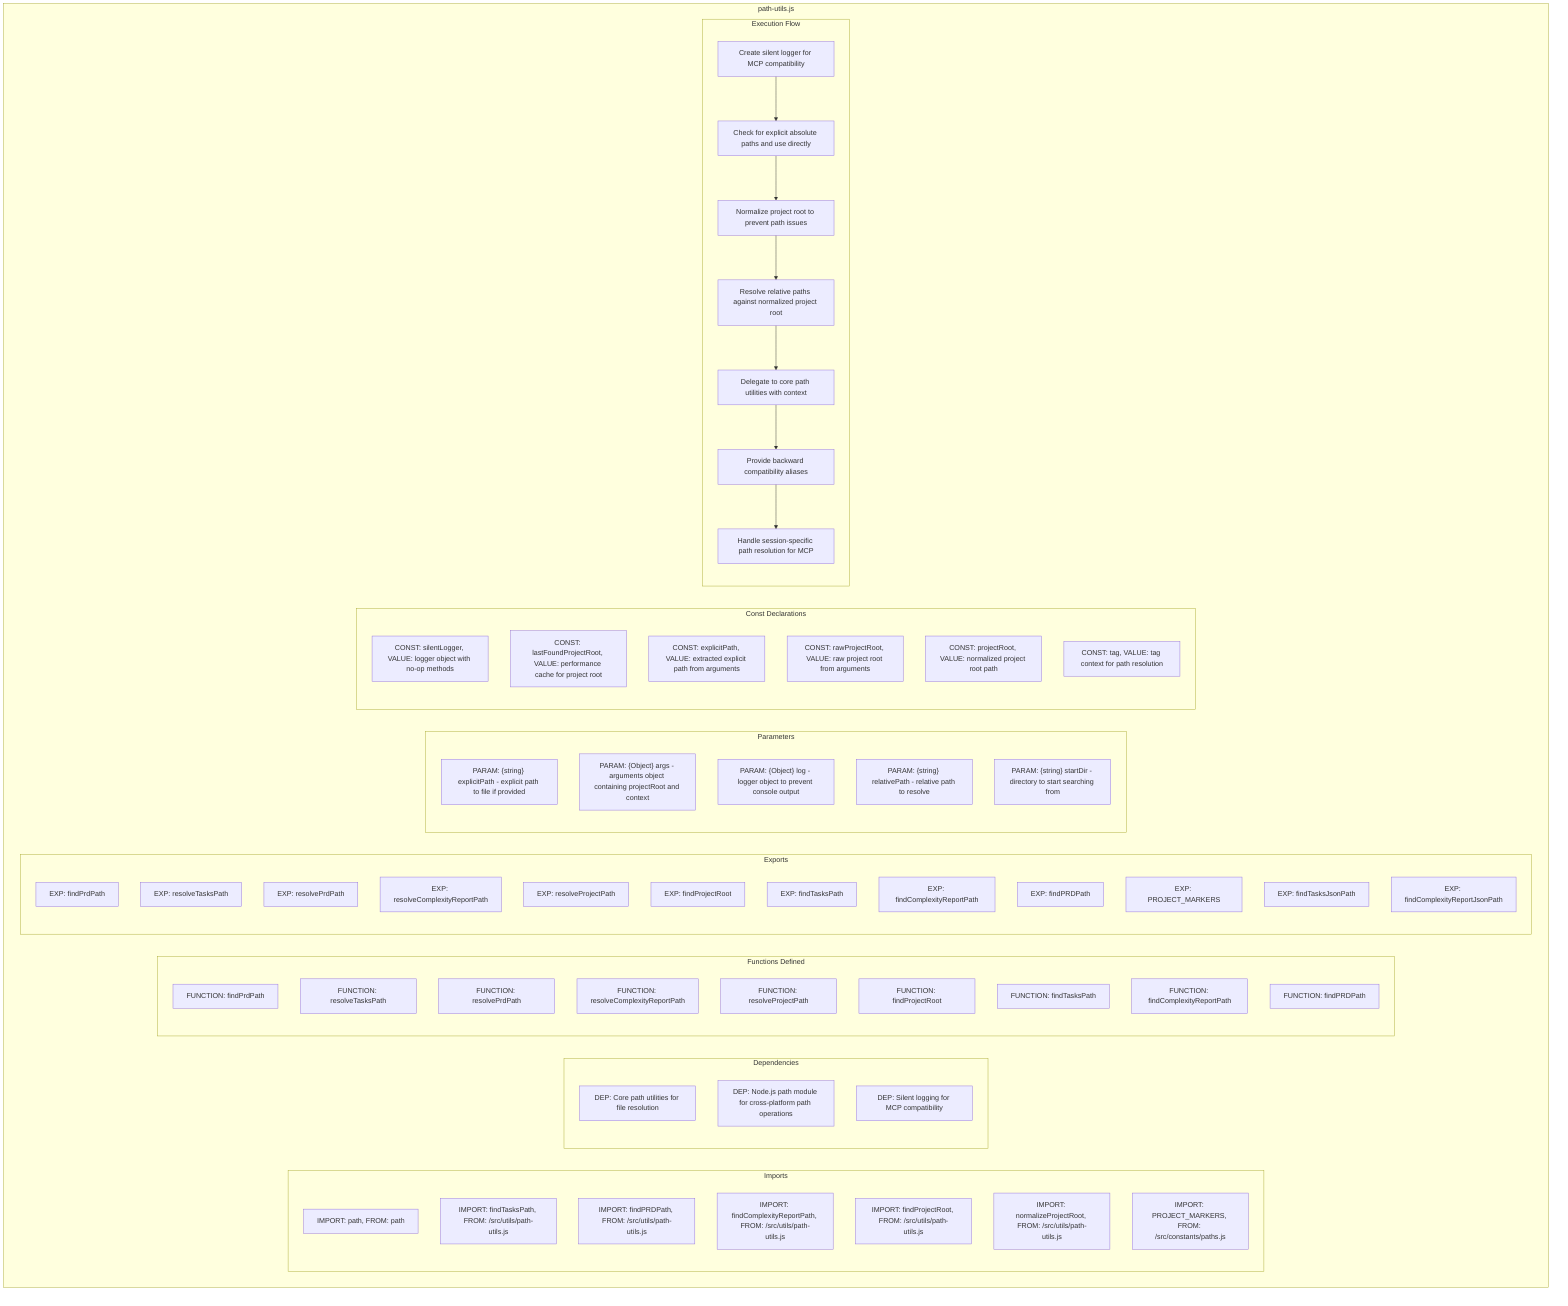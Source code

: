 flowchart TB
    subgraph Imports["Imports"]
        I1["IMPORT: path, FROM: path"]
        I2["IMPORT: findTasksPath, FROM: /src/utils/path-utils.js"]
        I3["IMPORT: findPRDPath, FROM: /src/utils/path-utils.js"]
        I4["IMPORT: findComplexityReportPath, FROM: /src/utils/path-utils.js"]
        I5["IMPORT: findProjectRoot, FROM: /src/utils/path-utils.js"]
        I6["IMPORT: normalizeProjectRoot, FROM: /src/utils/path-utils.js"]
        I7["IMPORT: PROJECT_MARKERS, FROM: /src/constants/paths.js"]
    end
    
    subgraph Dependencies["Dependencies"]
        D1["DEP: Core path utilities for file resolution"]
        D2["DEP: Node.js path module for cross-platform path operations"]
        D3["DEP: Silent logging for MCP compatibility"]
    end
    
    subgraph FunctionsDefined["Functions Defined"]
        FU1["FUNCTION: findPrdPath"]
        FU2["FUNCTION: resolveTasksPath"]
        FU3["FUNCTION: resolvePrdPath"]
        FU4["FUNCTION: resolveComplexityReportPath"]
        FU5["FUNCTION: resolveProjectPath"]
        FU6["FUNCTION: findProjectRoot"]
        FU7["FUNCTION: findTasksPath"]
        FU8["FUNCTION: findComplexityReportPath"]
        FU9["FUNCTION: findPRDPath"]
    end
    
    subgraph Exports["Exports"]
        E1["EXP: findPrdPath"]
        E2["EXP: resolveTasksPath"]
        E3["EXP: resolvePrdPath"]
        E4["EXP: resolveComplexityReportPath"]
        E5["EXP: resolveProjectPath"]
        E6["EXP: findProjectRoot"]
        E7["EXP: findTasksPath"]
        E8["EXP: findComplexityReportPath"]
        E9["EXP: findPRDPath"]
        E10["EXP: PROJECT_MARKERS"]
        E11["EXP: findTasksJsonPath"]
        E12["EXP: findComplexityReportJsonPath"]
    end
    
    subgraph Parameters["Parameters"]
        P1["PARAM: {string} explicitPath - explicit path to file if provided"]
        P2["PARAM: {Object} args - arguments object containing projectRoot and context"]
        P3["PARAM: {Object} log - logger object to prevent console output"]
        P4["PARAM: {string} relativePath - relative path to resolve"]
        P5["PARAM: {string} startDir - directory to start searching from"]
    end
    
    subgraph Constants["Const Declarations"]
        C1["CONST: silentLogger, VALUE: logger object with no-op methods"]
        C2["CONST: lastFoundProjectRoot, VALUE: performance cache for project root"]
        C3["CONST: explicitPath, VALUE: extracted explicit path from arguments"]
        C4["CONST: rawProjectRoot, VALUE: raw project root from arguments"]
        C5["CONST: projectRoot, VALUE: normalized project root path"]
        C6["CONST: tag, VALUE: tag context for path resolution"]
    end
    
    subgraph ExecutionFlow["Execution Flow"]
        FL1["Create silent logger for MCP compatibility"]
        FL2["Check for explicit absolute paths and use directly"]
        FL3["Normalize project root to prevent path issues"]
        FL4["Resolve relative paths against normalized project root"]
        FL5["Delegate to core path utilities with context"]
        FL6["Provide backward compatibility aliases"]
        FL7["Handle session-specific path resolution for MCP"]
    end
    
    subgraph FileName["path-utils.js"]
        Imports
        Dependencies
        FunctionsDefined
        Exports
        Parameters
        Constants
        ExecutionFlow
    end
    
    FL1 --> FL2
    FL2 --> FL3
    FL3 --> FL4
    FL4 --> FL5
    FL5 --> FL6
    FL6 --> FL7
